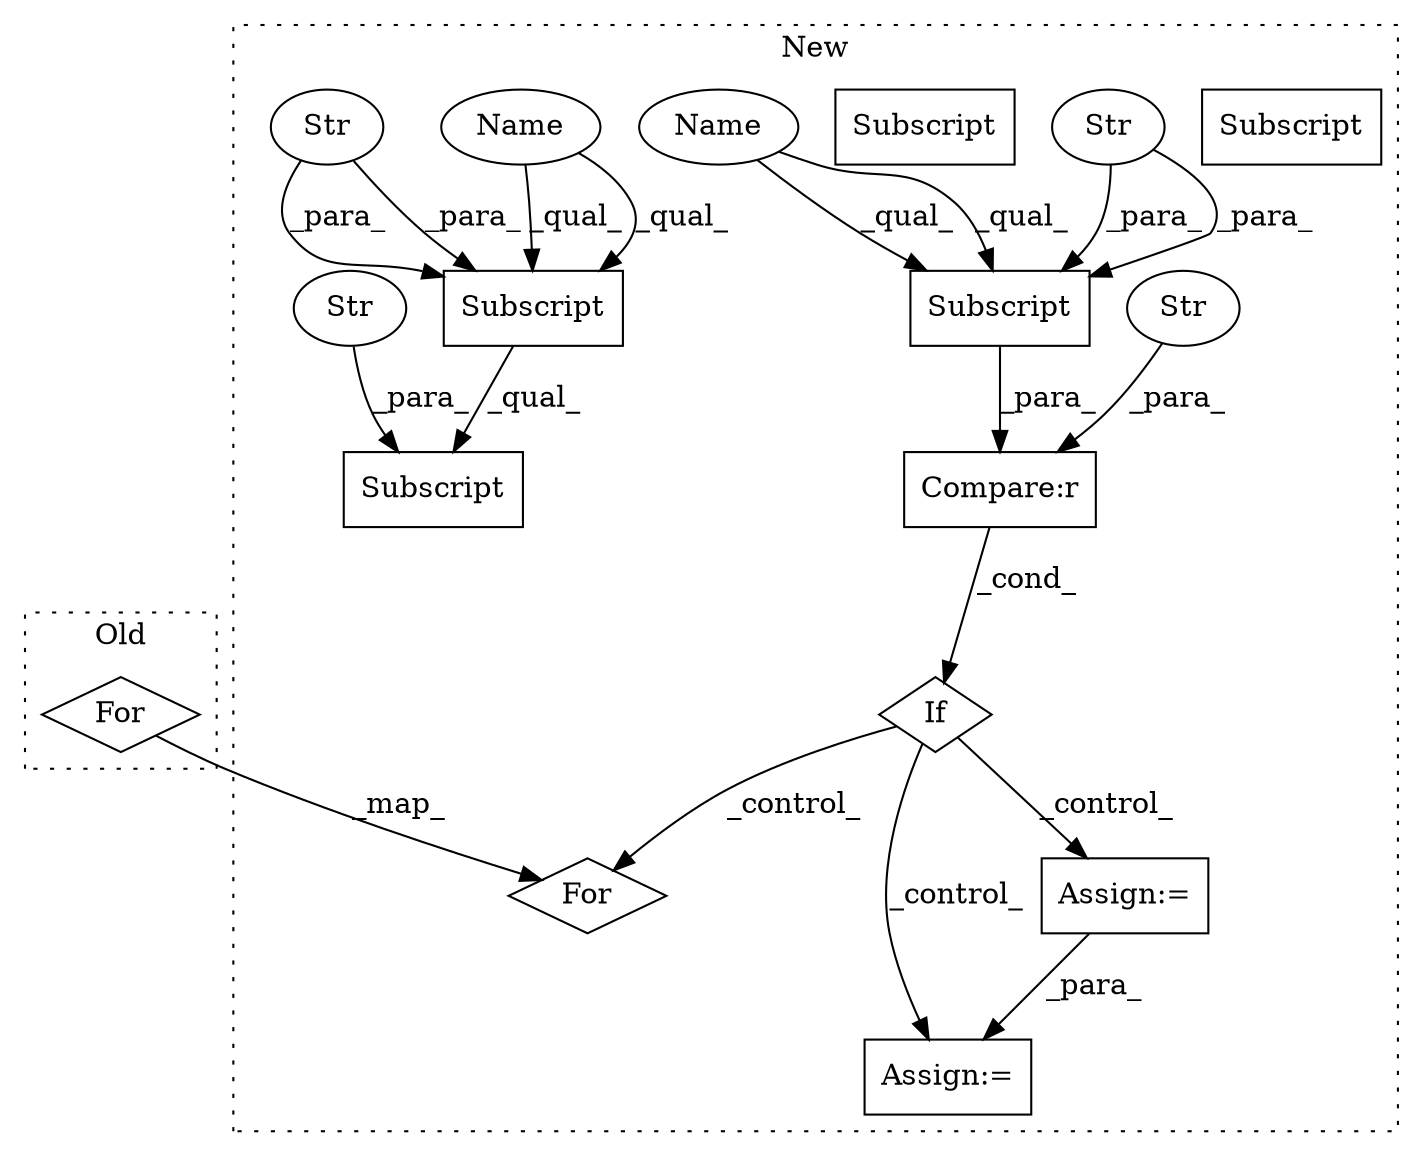digraph G {
subgraph cluster0 {
1 [label="For" a="107" s="1912,1949" l="4,14" shape="diamond"];
label = "Old";
style="dotted";
}
subgraph cluster1 {
2 [label="For" a="107" s="2075,2112" l="4,18" shape="diamond"];
3 [label="If" a="96" s="1253,1307" l="3,14" shape="diamond"];
4 [label="Compare:r" a="40" s="1256" l="51" shape="box"];
5 [label="Assign:=" a="68" s="2544" l="3" shape="box"];
6 [label="Str" a="66" s="1256" l="10" shape="ellipse"];
7 [label="Assign:=" a="68" s="2487" l="3" shape="box"];
8 [label="Subscript" a="63" s="1270,0" l="37,0" shape="box"];
9 [label="Str" a="66" s="1289" l="17" shape="ellipse"];
10 [label="Subscript" a="63" s="2591,0" l="37,0" shape="box"];
11 [label="Str" a="66" s="2610" l="17" shape="ellipse"];
12 [label="Subscript" a="63" s="2591,0" l="51,0" shape="box"];
13 [label="Str" a="66" s="2629" l="12" shape="ellipse"];
14 [label="Name" a="87" s="1270" l="18" shape="ellipse"];
15 [label="Name" a="87" s="2591" l="18" shape="ellipse"];
16 [label="Subscript" a="63" s="1270,0" l="37,0" shape="box"];
17 [label="Subscript" a="63" s="2591,0" l="37,0" shape="box"];
label = "New";
style="dotted";
}
1 -> 2 [label="_map_"];
3 -> 7 [label="_control_"];
3 -> 5 [label="_control_"];
3 -> 2 [label="_control_"];
4 -> 3 [label="_cond_"];
6 -> 4 [label="_para_"];
7 -> 5 [label="_para_"];
9 -> 16 [label="_para_"];
9 -> 16 [label="_para_"];
11 -> 17 [label="_para_"];
11 -> 17 [label="_para_"];
13 -> 12 [label="_para_"];
14 -> 16 [label="_qual_"];
14 -> 16 [label="_qual_"];
15 -> 17 [label="_qual_"];
15 -> 17 [label="_qual_"];
16 -> 4 [label="_para_"];
17 -> 12 [label="_qual_"];
}
